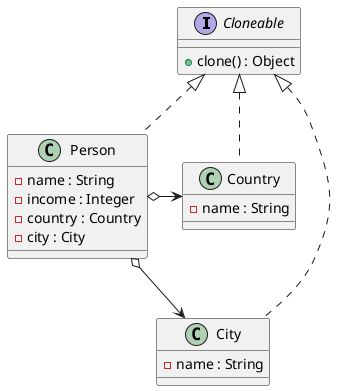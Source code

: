 @startuml

interface Cloneable {
  + clone() : Object
}

class Person {
  - name : String
  - income : Integer
  - country : Country
  - city : City
}

class Country {
  - name : String
}

class City {
  - name : String
}

Person .up.|> Cloneable
Country .up.|> Cloneable
City .up.|> Cloneable
Person o-right-> Country
Person o--> City

@enduml